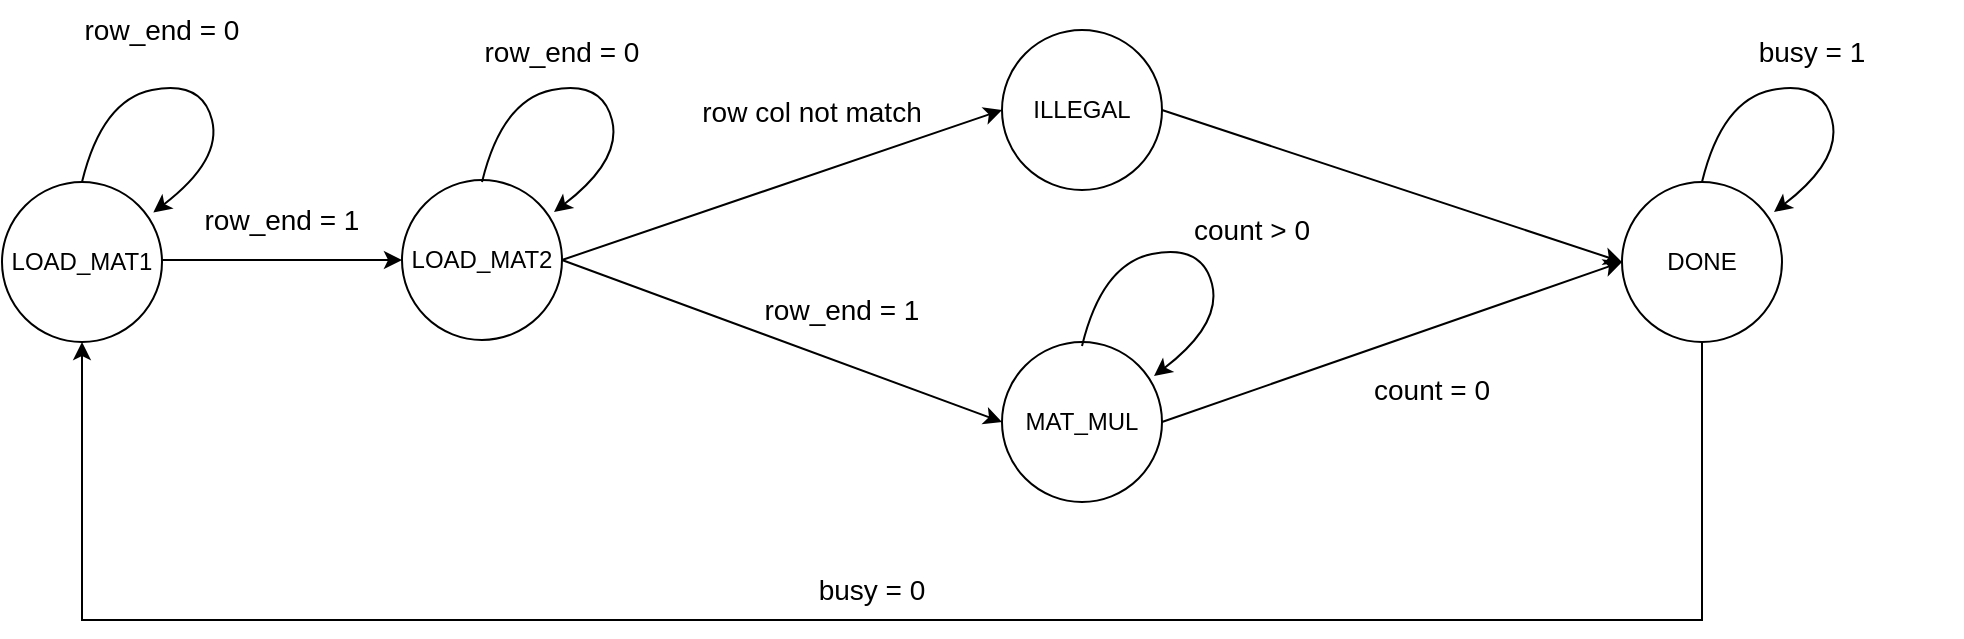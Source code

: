 <mxfile version="24.2.5" type="device">
  <diagram name="Page-1" id="sQSzlT0UaLFm5AQuz467">
    <mxGraphModel dx="1235" dy="731" grid="1" gridSize="10" guides="1" tooltips="1" connect="1" arrows="1" fold="1" page="1" pageScale="1" pageWidth="827" pageHeight="1169" math="0" shadow="0">
      <root>
        <mxCell id="0" />
        <mxCell id="1" parent="0" />
        <mxCell id="lN08Q4S2D4gLRQJkVMbl-2" value="LOAD_MAT1" style="ellipse;whiteSpace=wrap;html=1;aspect=fixed;" parent="1" vertex="1">
          <mxGeometry x="400" y="551" width="80" height="80" as="geometry" />
        </mxCell>
        <mxCell id="lN08Q4S2D4gLRQJkVMbl-3" value="LOAD_MAT2" style="ellipse;whiteSpace=wrap;html=1;aspect=fixed;" parent="1" vertex="1">
          <mxGeometry x="600" y="550" width="80" height="80" as="geometry" />
        </mxCell>
        <mxCell id="lN08Q4S2D4gLRQJkVMbl-6" value="" style="endArrow=classic;html=1;rounded=0;exitX=1;exitY=0.5;exitDx=0;exitDy=0;entryX=0;entryY=0.5;entryDx=0;entryDy=0;" parent="1" target="lN08Q4S2D4gLRQJkVMbl-3" edge="1">
          <mxGeometry width="50" height="50" relative="1" as="geometry">
            <mxPoint x="480" y="590" as="sourcePoint" />
            <mxPoint x="700" y="620" as="targetPoint" />
          </mxGeometry>
        </mxCell>
        <mxCell id="lN08Q4S2D4gLRQJkVMbl-17" value="MAT_MUL" style="ellipse;whiteSpace=wrap;html=1;aspect=fixed;" parent="1" vertex="1">
          <mxGeometry x="900" y="631" width="80" height="80" as="geometry" />
        </mxCell>
        <mxCell id="lN08Q4S2D4gLRQJkVMbl-18" value="" style="endArrow=classic;html=1;rounded=0;exitX=1;exitY=0.5;exitDx=0;exitDy=0;entryX=0;entryY=0.5;entryDx=0;entryDy=0;" parent="1" source="lN08Q4S2D4gLRQJkVMbl-3" target="lN08Q4S2D4gLRQJkVMbl-17" edge="1">
          <mxGeometry width="50" height="50" relative="1" as="geometry">
            <mxPoint x="680" y="590" as="sourcePoint" />
            <mxPoint x="800" y="590" as="targetPoint" />
          </mxGeometry>
        </mxCell>
        <mxCell id="lN08Q4S2D4gLRQJkVMbl-51" style="edgeStyle=orthogonalEdgeStyle;rounded=0;orthogonalLoop=1;jettySize=auto;html=1;exitX=0.5;exitY=1;exitDx=0;exitDy=0;entryX=0.5;entryY=1;entryDx=0;entryDy=0;" parent="1" source="lN08Q4S2D4gLRQJkVMbl-25" target="lN08Q4S2D4gLRQJkVMbl-2" edge="1">
          <mxGeometry relative="1" as="geometry">
            <Array as="points">
              <mxPoint x="1250" y="770" />
              <mxPoint x="440" y="770" />
            </Array>
          </mxGeometry>
        </mxCell>
        <mxCell id="lN08Q4S2D4gLRQJkVMbl-25" value="DONE" style="ellipse;whiteSpace=wrap;html=1;aspect=fixed;" parent="1" vertex="1">
          <mxGeometry x="1210" y="551" width="80" height="80" as="geometry" />
        </mxCell>
        <mxCell id="lN08Q4S2D4gLRQJkVMbl-27" value="" style="endArrow=classic;html=1;rounded=0;exitX=1;exitY=0.5;exitDx=0;exitDy=0;entryX=0;entryY=0.5;entryDx=0;entryDy=0;" parent="1" source="lN08Q4S2D4gLRQJkVMbl-29" target="lN08Q4S2D4gLRQJkVMbl-25" edge="1">
          <mxGeometry width="50" height="50" relative="1" as="geometry">
            <mxPoint x="1220" y="629" as="sourcePoint" />
            <mxPoint x="1050" y="460" as="targetPoint" />
          </mxGeometry>
        </mxCell>
        <mxCell id="lN08Q4S2D4gLRQJkVMbl-28" value="" style="endArrow=classic;html=1;rounded=0;exitX=1;exitY=0.5;exitDx=0;exitDy=0;entryX=0;entryY=0.5;entryDx=0;entryDy=0;" parent="1" source="lN08Q4S2D4gLRQJkVMbl-3" target="lN08Q4S2D4gLRQJkVMbl-29" edge="1">
          <mxGeometry width="50" height="50" relative="1" as="geometry">
            <mxPoint x="650" y="640" as="sourcePoint" />
            <mxPoint x="440" y="690" as="targetPoint" />
          </mxGeometry>
        </mxCell>
        <mxCell id="lN08Q4S2D4gLRQJkVMbl-29" value="ILLEGAL" style="ellipse;whiteSpace=wrap;html=1;aspect=fixed;" parent="1" vertex="1">
          <mxGeometry x="900" y="475" width="80" height="80" as="geometry" />
        </mxCell>
        <mxCell id="lN08Q4S2D4gLRQJkVMbl-43" value="" style="curved=1;endArrow=classic;html=1;rounded=0;exitX=0.5;exitY=0;exitDx=0;exitDy=0;entryX=0.946;entryY=0.19;entryDx=0;entryDy=0;entryPerimeter=0;strokeColor=default;flowAnimation=0;" parent="1" source="lN08Q4S2D4gLRQJkVMbl-2" target="lN08Q4S2D4gLRQJkVMbl-2" edge="1">
          <mxGeometry width="50" height="50" relative="1" as="geometry">
            <mxPoint x="450" y="550" as="sourcePoint" />
            <mxPoint x="500" y="500" as="targetPoint" />
            <Array as="points">
              <mxPoint x="450" y="510" />
              <mxPoint x="500" y="500" />
              <mxPoint x="510" y="540" />
            </Array>
          </mxGeometry>
        </mxCell>
        <mxCell id="lN08Q4S2D4gLRQJkVMbl-44" value="" style="curved=1;endArrow=classic;html=1;rounded=0;exitX=0.5;exitY=0;exitDx=0;exitDy=0;entryX=0.946;entryY=0.19;entryDx=0;entryDy=0;entryPerimeter=0;strokeColor=default;flowAnimation=0;" parent="1" edge="1">
          <mxGeometry width="50" height="50" relative="1" as="geometry">
            <mxPoint x="640" y="551" as="sourcePoint" />
            <mxPoint x="676" y="566" as="targetPoint" />
            <Array as="points">
              <mxPoint x="650" y="510" />
              <mxPoint x="700" y="500" />
              <mxPoint x="710" y="540" />
            </Array>
          </mxGeometry>
        </mxCell>
        <mxCell id="lN08Q4S2D4gLRQJkVMbl-50" value="" style="endArrow=classic;html=1;rounded=0;exitX=1;exitY=0.5;exitDx=0;exitDy=0;entryX=0;entryY=0.5;entryDx=0;entryDy=0;" parent="1" source="lN08Q4S2D4gLRQJkVMbl-17" target="lN08Q4S2D4gLRQJkVMbl-25" edge="1">
          <mxGeometry width="50" height="50" relative="1" as="geometry">
            <mxPoint x="1080" y="670" as="sourcePoint" />
            <mxPoint x="1220" y="601" as="targetPoint" />
          </mxGeometry>
        </mxCell>
        <mxCell id="lN08Q4S2D4gLRQJkVMbl-52" value="" style="curved=1;endArrow=classic;html=1;rounded=0;exitX=0.5;exitY=0;exitDx=0;exitDy=0;entryX=0.946;entryY=0.19;entryDx=0;entryDy=0;entryPerimeter=0;strokeColor=default;flowAnimation=0;" parent="1" edge="1">
          <mxGeometry width="50" height="50" relative="1" as="geometry">
            <mxPoint x="940" y="633" as="sourcePoint" />
            <mxPoint x="976" y="648" as="targetPoint" />
            <Array as="points">
              <mxPoint x="950" y="592" />
              <mxPoint x="1000" y="582" />
              <mxPoint x="1010" y="622" />
            </Array>
          </mxGeometry>
        </mxCell>
        <mxCell id="lN08Q4S2D4gLRQJkVMbl-54" value="" style="curved=1;endArrow=classic;html=1;rounded=0;exitX=0.5;exitY=0;exitDx=0;exitDy=0;entryX=0.946;entryY=0.19;entryDx=0;entryDy=0;entryPerimeter=0;strokeColor=default;flowAnimation=0;" parent="1" edge="1">
          <mxGeometry width="50" height="50" relative="1" as="geometry">
            <mxPoint x="1250" y="551" as="sourcePoint" />
            <mxPoint x="1286" y="566" as="targetPoint" />
            <Array as="points">
              <mxPoint x="1260" y="510" />
              <mxPoint x="1310" y="500" />
              <mxPoint x="1320" y="540" />
            </Array>
          </mxGeometry>
        </mxCell>
        <mxCell id="lN08Q4S2D4gLRQJkVMbl-55" value="&lt;font style=&quot;font-size: 14px;&quot;&gt;row_end = 1&lt;/font&gt;" style="text;html=1;align=center;verticalAlign=middle;whiteSpace=wrap;rounded=0;" parent="1" vertex="1">
          <mxGeometry x="500" y="555" width="80" height="30" as="geometry" />
        </mxCell>
        <mxCell id="lN08Q4S2D4gLRQJkVMbl-56" value="&lt;font style=&quot;font-size: 14px;&quot;&gt;row_end = 0&lt;/font&gt;" style="text;html=1;align=center;verticalAlign=middle;whiteSpace=wrap;rounded=0;" parent="1" vertex="1">
          <mxGeometry x="440" y="460" width="80" height="30" as="geometry" />
        </mxCell>
        <mxCell id="lN08Q4S2D4gLRQJkVMbl-57" value="&lt;font style=&quot;font-size: 14px;&quot;&gt;row_end = 0&lt;/font&gt;" style="text;html=1;align=center;verticalAlign=middle;whiteSpace=wrap;rounded=0;" parent="1" vertex="1">
          <mxGeometry x="640" y="471" width="80" height="30" as="geometry" />
        </mxCell>
        <mxCell id="lN08Q4S2D4gLRQJkVMbl-58" value="&lt;font style=&quot;font-size: 14px;&quot;&gt;row_end = 1&lt;/font&gt;" style="text;html=1;align=center;verticalAlign=middle;whiteSpace=wrap;rounded=0;" parent="1" vertex="1">
          <mxGeometry x="780" y="600" width="80" height="30" as="geometry" />
        </mxCell>
        <mxCell id="lN08Q4S2D4gLRQJkVMbl-59" value="&lt;font style=&quot;font-size: 14px;&quot;&gt;row col not match&lt;/font&gt;" style="text;html=1;align=center;verticalAlign=middle;whiteSpace=wrap;rounded=0;" parent="1" vertex="1">
          <mxGeometry x="730" y="501" width="150" height="30" as="geometry" />
        </mxCell>
        <mxCell id="BqhQkKEfLWKISo8ZGpQl-2" value="&lt;span style=&quot;font-size: 14px;&quot;&gt;count &amp;gt; 0&lt;/span&gt;" style="text;html=1;align=center;verticalAlign=middle;whiteSpace=wrap;rounded=0;" vertex="1" parent="1">
          <mxGeometry x="950" y="560" width="150" height="30" as="geometry" />
        </mxCell>
        <mxCell id="BqhQkKEfLWKISo8ZGpQl-3" value="&lt;span style=&quot;font-size: 14px;&quot;&gt;count = 0&lt;/span&gt;" style="text;html=1;align=center;verticalAlign=middle;whiteSpace=wrap;rounded=0;" vertex="1" parent="1">
          <mxGeometry x="1040" y="640" width="150" height="30" as="geometry" />
        </mxCell>
        <mxCell id="BqhQkKEfLWKISo8ZGpQl-4" value="&lt;span style=&quot;font-size: 14px;&quot;&gt;busy = 1&lt;/span&gt;" style="text;html=1;align=center;verticalAlign=middle;whiteSpace=wrap;rounded=0;" vertex="1" parent="1">
          <mxGeometry x="1230" y="471" width="150" height="30" as="geometry" />
        </mxCell>
        <mxCell id="BqhQkKEfLWKISo8ZGpQl-5" value="&lt;span style=&quot;font-size: 14px;&quot;&gt;busy = 0&lt;/span&gt;" style="text;html=1;align=center;verticalAlign=middle;whiteSpace=wrap;rounded=0;" vertex="1" parent="1">
          <mxGeometry x="760" y="740" width="150" height="30" as="geometry" />
        </mxCell>
      </root>
    </mxGraphModel>
  </diagram>
</mxfile>
